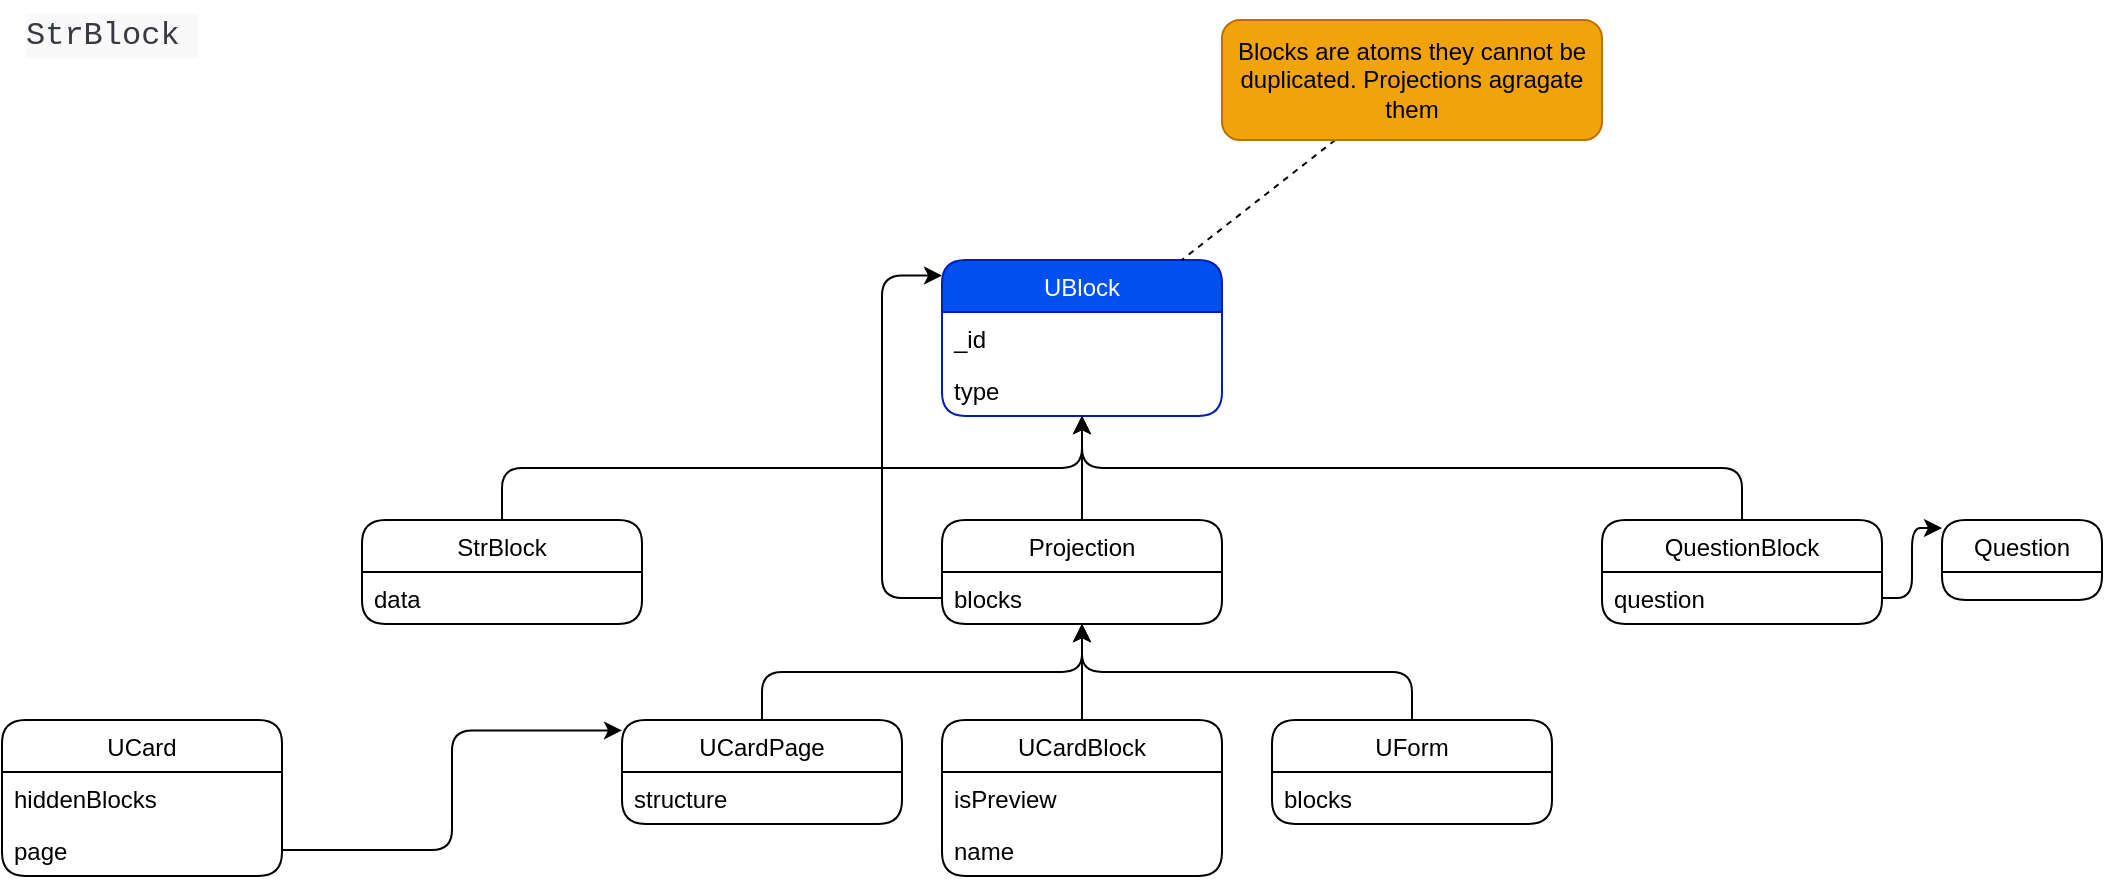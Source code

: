 <mxfile>
    <diagram id="fDpb_0pHktJlH9RwiOWq" name="Page-1">
        <mxGraphModel dx="826" dy="862" grid="1" gridSize="10" guides="1" tooltips="1" connect="1" arrows="1" fold="1" page="0" pageScale="1" pageWidth="827" pageHeight="1169" math="0" shadow="0">
            <root>
                <mxCell id="0"/>
                <mxCell id="1" parent="0"/>
                <mxCell id="44" style="edgeStyle=elbowEdgeStyle;orthogonalLoop=1;jettySize=auto;html=1;entryX=0.5;entryY=1;entryDx=0;entryDy=0;elbow=vertical;" edge="1" parent="1" source="15" target="17">
                    <mxGeometry relative="1" as="geometry">
                        <Array as="points">
                            <mxPoint x="590" y="220"/>
                            <mxPoint x="700" y="200"/>
                        </Array>
                    </mxGeometry>
                </mxCell>
                <mxCell id="15" value="Projection" style="swimlane;fontStyle=0;childLayout=stackLayout;horizontal=1;startSize=26;fillColor=none;horizontalStack=0;resizeParent=1;resizeParentMax=0;resizeLast=0;collapsible=1;marginBottom=0;points=[[0,0.1],[0,0.05],[0.5,1],[0.5,0]];align=center;rounded=1;" vertex="1" parent="1">
                    <mxGeometry x="520" y="240" width="140" height="52" as="geometry">
                        <mxRectangle x="520" y="240" width="80" height="40" as="alternateBounds"/>
                    </mxGeometry>
                </mxCell>
                <mxCell id="16" value="blocks" style="text;strokeColor=none;fillColor=none;align=left;verticalAlign=top;spacingLeft=4;spacingRight=4;overflow=hidden;rotatable=0;points=[[0,0.5],[1,0.5]];portConstraint=eastwest;rounded=1;" vertex="1" parent="15">
                    <mxGeometry y="26" width="140" height="26" as="geometry"/>
                </mxCell>
                <mxCell id="17" value="UBlock" style="swimlane;fontStyle=0;childLayout=stackLayout;horizontal=1;startSize=26;fillColor=#0050ef;horizontalStack=0;resizeParent=1;resizeParentMax=0;resizeLast=0;collapsible=1;marginBottom=0;points=[[0,0.1],[0,0.05],[0.5,1],[0.5,0]];align=center;rounded=1;strokeColor=#001DBC;fontColor=#ffffff;" vertex="1" parent="1">
                    <mxGeometry x="520" y="110" width="140" height="78" as="geometry">
                        <mxRectangle x="520" y="110" width="80" height="40" as="alternateBounds"/>
                    </mxGeometry>
                </mxCell>
                <mxCell id="18" value="_id" style="text;strokeColor=none;fillColor=none;align=left;verticalAlign=top;spacingLeft=4;spacingRight=4;overflow=hidden;rotatable=0;points=[[0,0.5],[1,0.5]];portConstraint=eastwest;rounded=1;" vertex="1" parent="17">
                    <mxGeometry y="26" width="140" height="26" as="geometry"/>
                </mxCell>
                <mxCell id="32" value="type" style="text;strokeColor=none;fillColor=none;align=left;verticalAlign=top;spacingLeft=4;spacingRight=4;overflow=hidden;rotatable=0;points=[[0,0.5],[1,0.5]];portConstraint=eastwest;rounded=1;" vertex="1" parent="17">
                    <mxGeometry y="52" width="140" height="26" as="geometry"/>
                </mxCell>
                <mxCell id="20" value="UCard" style="swimlane;fontStyle=0;childLayout=stackLayout;horizontal=1;startSize=26;fillColor=none;horizontalStack=0;resizeParent=1;resizeParentMax=0;resizeLast=0;collapsible=1;marginBottom=0;points=[[0,0.1],[0,0.05],[0.5,1],[0.5,0]];align=center;rounded=1;" vertex="1" parent="1">
                    <mxGeometry x="50" y="340" width="140" height="78" as="geometry">
                        <mxRectangle x="368.0" y="199.0" width="80" height="40" as="alternateBounds"/>
                    </mxGeometry>
                </mxCell>
                <mxCell id="58" value="hiddenBlocks" style="text;strokeColor=none;fillColor=none;align=left;verticalAlign=top;spacingLeft=4;spacingRight=4;overflow=hidden;rotatable=0;points=[[0,0.5],[1,0.5]];portConstraint=eastwest;rounded=1;" vertex="1" parent="20">
                    <mxGeometry y="26" width="140" height="26" as="geometry"/>
                </mxCell>
                <mxCell id="21" value="page" style="text;strokeColor=none;fillColor=none;align=left;verticalAlign=top;spacingLeft=4;spacingRight=4;overflow=hidden;rotatable=0;points=[[0,0.5],[1,0.5]];portConstraint=eastwest;rounded=1;" vertex="1" parent="20">
                    <mxGeometry y="52" width="140" height="26" as="geometry"/>
                </mxCell>
                <mxCell id="66" style="edgeStyle=elbowEdgeStyle;rounded=1;orthogonalLoop=1;jettySize=auto;html=1;entryX=0.5;entryY=1;entryDx=0;entryDy=0;elbow=vertical;" edge="1" parent="1" source="23" target="15">
                    <mxGeometry relative="1" as="geometry"/>
                </mxCell>
                <mxCell id="23" value="UCardPage" style="swimlane;fontStyle=0;childLayout=stackLayout;horizontal=1;startSize=26;horizontalStack=0;resizeParent=1;resizeParentMax=0;resizeLast=0;collapsible=1;marginBottom=0;points=[[0,0.1],[0,0.05],[0.5,1],[0.5,0]];align=center;rounded=1;fillColor=none;" vertex="1" parent="1">
                    <mxGeometry x="360" y="340" width="140" height="52" as="geometry">
                        <mxRectangle x="450" y="340" width="80" height="40" as="alternateBounds"/>
                    </mxGeometry>
                </mxCell>
                <mxCell id="68" value="structure" style="text;strokeColor=none;fillColor=none;align=left;verticalAlign=top;spacingLeft=4;spacingRight=4;overflow=hidden;rotatable=0;points=[[0,0.5],[1,0.5]];portConstraint=eastwest;rounded=1;" vertex="1" parent="23">
                    <mxGeometry y="26" width="140" height="26" as="geometry"/>
                </mxCell>
                <mxCell id="26" style="edgeStyle=elbowEdgeStyle;orthogonalLoop=1;jettySize=auto;html=1;entryX=0;entryY=0.1;entryDx=0;entryDy=0;" edge="1" parent="1" source="21" target="23">
                    <mxGeometry relative="1" as="geometry"/>
                </mxCell>
                <mxCell id="31" style="edgeStyle=elbowEdgeStyle;orthogonalLoop=1;jettySize=auto;html=1;entryX=0.5;entryY=1;entryDx=0;entryDy=0;elbow=vertical;" edge="1" parent="1" source="27" target="17">
                    <mxGeometry relative="1" as="geometry"/>
                </mxCell>
                <mxCell id="27" value="StrBlock" style="swimlane;fontStyle=0;childLayout=stackLayout;horizontal=1;startSize=26;fillColor=none;horizontalStack=0;resizeParent=1;resizeParentMax=0;resizeLast=0;collapsible=1;marginBottom=0;points=[[0,0.1],[0,0.05],[0.5,1],[0.5,0]];align=center;rounded=1;" vertex="1" parent="1">
                    <mxGeometry x="230" y="240" width="140" height="52" as="geometry">
                        <mxRectangle x="520" y="240" width="80" height="40" as="alternateBounds"/>
                    </mxGeometry>
                </mxCell>
                <mxCell id="38" value="data" style="text;strokeColor=none;fillColor=none;align=left;verticalAlign=top;spacingLeft=4;spacingRight=4;overflow=hidden;rotatable=0;points=[[0,0.5],[1,0.5]];portConstraint=eastwest;rounded=1;" vertex="1" parent="27">
                    <mxGeometry y="26" width="140" height="26" as="geometry"/>
                </mxCell>
                <mxCell id="34" style="edgeStyle=elbowEdgeStyle;orthogonalLoop=1;jettySize=auto;html=1;entryX=0;entryY=0.1;entryDx=0;entryDy=0;exitX=0;exitY=0.5;exitDx=0;exitDy=0;" edge="1" parent="1" source="16" target="17">
                    <mxGeometry relative="1" as="geometry">
                        <mxPoint x="750" y="179" as="sourcePoint"/>
                        <mxPoint x="620" y="110" as="targetPoint"/>
                        <Array as="points">
                            <mxPoint x="490" y="170"/>
                            <mxPoint x="470" y="180"/>
                            <mxPoint x="380" y="170"/>
                            <mxPoint x="870" y="170"/>
                            <mxPoint x="460" y="180"/>
                        </Array>
                    </mxGeometry>
                </mxCell>
                <mxCell id="39" style="edgeStyle=elbowEdgeStyle;orthogonalLoop=1;jettySize=auto;elbow=vertical;html=1;entryX=0.5;entryY=1;entryDx=0;entryDy=0;" edge="1" parent="1" source="37" target="15">
                    <mxGeometry relative="1" as="geometry"/>
                </mxCell>
                <mxCell id="37" value="UCardBlock" style="swimlane;fontStyle=0;childLayout=stackLayout;horizontal=1;startSize=26;fillColor=none;horizontalStack=0;resizeParent=1;resizeParentMax=0;resizeLast=0;collapsible=1;marginBottom=0;points=[[0,0.1],[0,0.05],[0.5,1],[0.5,0]];align=center;rounded=1;" vertex="1" parent="1">
                    <mxGeometry x="520" y="340" width="140" height="78" as="geometry">
                        <mxRectangle x="520" y="330" width="80" height="40" as="alternateBounds"/>
                    </mxGeometry>
                </mxCell>
                <mxCell id="36" value="isPreview" style="text;strokeColor=none;fillColor=none;align=left;verticalAlign=top;spacingLeft=4;spacingRight=4;overflow=hidden;rotatable=0;points=[[0,0.5],[1,0.5]];portConstraint=eastwest;rounded=1;" vertex="1" parent="37">
                    <mxGeometry y="26" width="140" height="26" as="geometry"/>
                </mxCell>
                <mxCell id="28" value="name" style="text;strokeColor=none;fillColor=none;align=left;verticalAlign=top;spacingLeft=4;spacingRight=4;overflow=hidden;rotatable=0;points=[[0,0.5],[1,0.5]];portConstraint=eastwest;rounded=1;" vertex="1" parent="37">
                    <mxGeometry y="52" width="140" height="26" as="geometry"/>
                </mxCell>
                <mxCell id="67" style="edgeStyle=elbowEdgeStyle;rounded=1;orthogonalLoop=1;jettySize=auto;elbow=vertical;html=1;entryX=0.5;entryY=1;entryDx=0;entryDy=0;" edge="1" parent="1" source="45" target="15">
                    <mxGeometry relative="1" as="geometry">
                        <mxPoint x="600" y="290" as="targetPoint"/>
                    </mxGeometry>
                </mxCell>
                <mxCell id="45" value="UForm" style="swimlane;fontStyle=0;childLayout=stackLayout;horizontal=1;startSize=26;fillColor=none;horizontalStack=0;resizeParent=1;resizeParentMax=0;resizeLast=0;collapsible=1;marginBottom=0;points=[[0,0.1],[0,0.05],[0.5,1],[0.5,0]];align=center;rounded=1;" vertex="1" parent="1">
                    <mxGeometry x="685" y="340" width="140" height="52" as="geometry">
                        <mxRectangle x="310" y="240" width="80" height="40" as="alternateBounds"/>
                    </mxGeometry>
                </mxCell>
                <mxCell id="46" value="blocks" style="text;strokeColor=none;fillColor=none;align=left;verticalAlign=top;spacingLeft=4;spacingRight=4;overflow=hidden;rotatable=0;points=[[0,0.5],[1,0.5]];portConstraint=eastwest;rounded=1;" vertex="1" parent="45">
                    <mxGeometry y="26" width="140" height="26" as="geometry"/>
                </mxCell>
                <mxCell id="49" style="edgeStyle=elbowEdgeStyle;orthogonalLoop=1;jettySize=auto;elbow=vertical;html=1;exitX=0.5;exitY=0;exitDx=0;exitDy=0;entryX=0.5;entryY=1;entryDx=0;entryDy=0;" edge="1" parent="1" source="47" target="17">
                    <mxGeometry relative="1" as="geometry"/>
                </mxCell>
                <mxCell id="47" value="QuestionBlock" style="swimlane;fontStyle=0;childLayout=stackLayout;horizontal=1;startSize=26;fillColor=none;horizontalStack=0;resizeParent=1;resizeParentMax=0;resizeLast=0;collapsible=1;marginBottom=0;points=[[0,0.1],[0,0.05],[0.5,1],[0.5,0]];align=center;rounded=1;" vertex="1" parent="1">
                    <mxGeometry x="850" y="240" width="140" height="52" as="geometry">
                        <mxRectangle x="520" y="330" width="80" height="40" as="alternateBounds"/>
                    </mxGeometry>
                </mxCell>
                <mxCell id="48" value="question" style="text;strokeColor=none;fillColor=none;align=left;verticalAlign=top;spacingLeft=4;spacingRight=4;overflow=hidden;rotatable=0;points=[[0,0.5],[1,0.5]];portConstraint=eastwest;rounded=1;" vertex="1" parent="47">
                    <mxGeometry y="26" width="140" height="26" as="geometry"/>
                </mxCell>
                <mxCell id="50" value="Question" style="swimlane;fontStyle=0;childLayout=stackLayout;horizontal=1;startSize=26;fillColor=none;horizontalStack=0;resizeParent=1;resizeParentMax=0;resizeLast=0;collapsible=1;marginBottom=0;points=[[0,0.1],[0,0.05],[0.5,1],[0.5,0]];align=center;rounded=1;" vertex="1" collapsed="1" parent="1">
                    <mxGeometry x="1020" y="240" width="80" height="40" as="geometry">
                        <mxRectangle x="800" y="220" width="140" height="130" as="alternateBounds"/>
                    </mxGeometry>
                </mxCell>
                <mxCell id="51" value="question" style="text;strokeColor=none;fillColor=none;align=left;verticalAlign=top;spacingLeft=4;spacingRight=4;overflow=hidden;rotatable=0;points=[[0,0.5],[1,0.5]];portConstraint=eastwest;rounded=1;" vertex="1" parent="50">
                    <mxGeometry y="26" width="80" height="26" as="geometry"/>
                </mxCell>
                <mxCell id="52" value="options" style="text;strokeColor=none;fillColor=none;align=left;verticalAlign=top;spacingLeft=4;spacingRight=4;overflow=hidden;rotatable=0;points=[[0,0.5],[1,0.5]];portConstraint=eastwest;rounded=1;" vertex="1" parent="50">
                    <mxGeometry y="52" width="80" height="26" as="geometry"/>
                </mxCell>
                <mxCell id="53" value="correctAnswer" style="text;strokeColor=none;fillColor=none;align=left;verticalAlign=top;spacingLeft=4;spacingRight=4;overflow=hidden;rotatable=0;points=[[0,0.5],[1,0.5]];portConstraint=eastwest;rounded=1;" vertex="1" parent="50">
                    <mxGeometry y="78" width="80" height="26" as="geometry"/>
                </mxCell>
                <mxCell id="54" value="explanation" style="text;strokeColor=none;fillColor=none;align=left;verticalAlign=top;spacingLeft=4;spacingRight=4;overflow=hidden;rotatable=0;points=[[0,0.5],[1,0.5]];portConstraint=eastwest;rounded=1;" vertex="1" parent="50">
                    <mxGeometry y="104" width="80" height="26" as="geometry"/>
                </mxCell>
                <mxCell id="55" style="edgeStyle=elbowEdgeStyle;orthogonalLoop=1;jettySize=auto;html=1;entryX=0;entryY=0.1;entryDx=0;entryDy=0;" edge="1" parent="1" source="48" target="50">
                    <mxGeometry relative="1" as="geometry"/>
                </mxCell>
                <mxCell id="62" value="" style="edgeStyle=none;endArrow=none;dashed=1;html=1;" edge="1" source="63" parent="1" target="17">
                    <mxGeometry x="1" relative="1" as="geometry">
                        <mxPoint x="600" y="290" as="targetPoint"/>
                        <mxPoint x="700" y="70" as="sourcePoint"/>
                    </mxGeometry>
                </mxCell>
                <mxCell id="63" value="Blocks are atoms they cannot be duplicated.&amp;nbsp;&lt;span&gt;Projections&lt;/span&gt;&amp;nbsp;agragate them" style="rounded=1;whiteSpace=wrap;html=1;shadow=0;sketch=0;strokeColor=#BD7000;fillColor=#f0a30a;fontColor=#000000;" vertex="1" parent="1">
                    <mxGeometry x="660" y="-10" width="190" height="60" as="geometry"/>
                </mxCell>
                <mxCell id="69" value="&lt;div style=&quot;color: rgb(56, 58, 66); background-color: rgb(249, 249, 249); font-family: &amp;quot;fira code&amp;quot;, consolas, &amp;quot;courier new&amp;quot;, monospace; font-weight: normal; font-size: 16px; line-height: 22px;&quot;&gt;&lt;div&gt;&lt;span style=&quot;color: #383a42&quot;&gt;StrBlock&amp;nbsp;&lt;/span&gt;&lt;/div&gt;&lt;/div&gt;" style="text;whiteSpace=wrap;html=1;" vertex="1" parent="1">
                    <mxGeometry x="60" y="-20" width="110" height="40" as="geometry"/>
                </mxCell>
            </root>
        </mxGraphModel>
    </diagram>
</mxfile>
